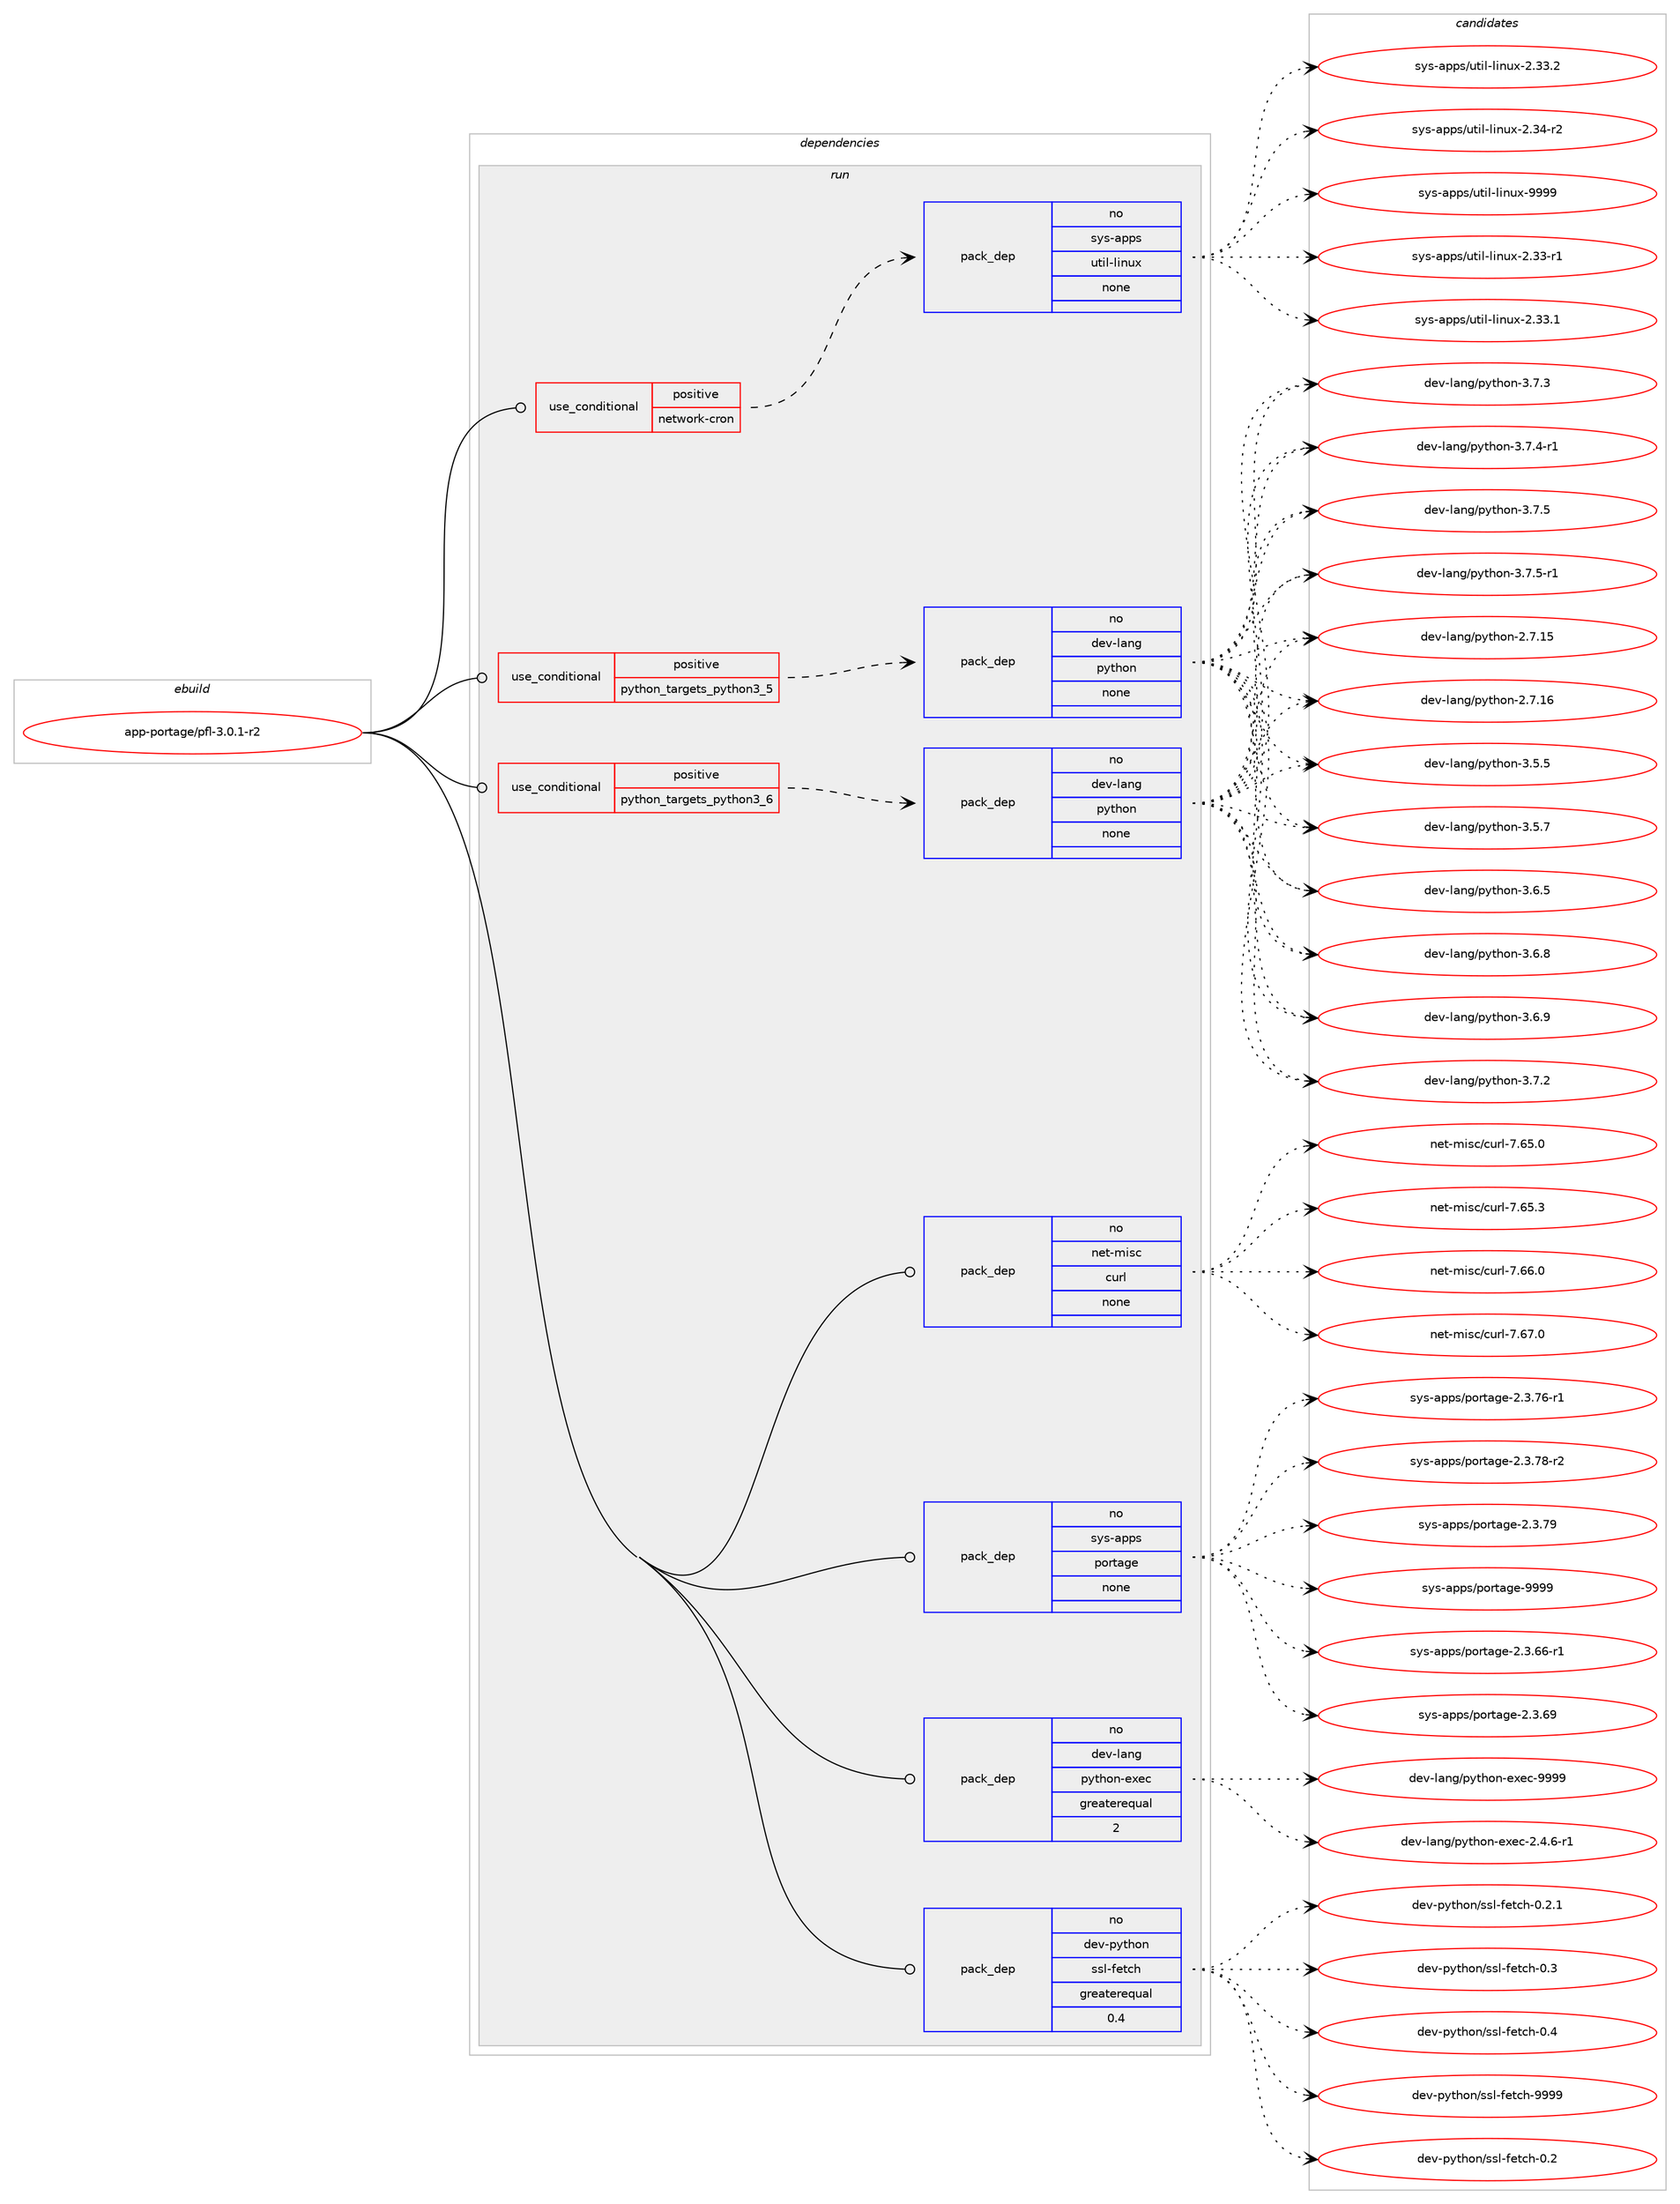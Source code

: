 digraph prolog {

# *************
# Graph options
# *************

newrank=true;
concentrate=true;
compound=true;
graph [rankdir=LR,fontname=Helvetica,fontsize=10,ranksep=1.5];#, ranksep=2.5, nodesep=0.2];
edge  [arrowhead=vee];
node  [fontname=Helvetica,fontsize=10];

# **********
# The ebuild
# **********

subgraph cluster_leftcol {
color=gray;
label=<<i>ebuild</i>>;
id [label="app-portage/pfl-3.0.1-r2", color=red, width=4, href="../app-portage/pfl-3.0.1-r2.svg"];
}

# ****************
# The dependencies
# ****************

subgraph cluster_midcol {
color=gray;
label=<<i>dependencies</i>>;
subgraph cluster_compile {
fillcolor="#eeeeee";
style=filled;
label=<<i>compile</i>>;
}
subgraph cluster_compileandrun {
fillcolor="#eeeeee";
style=filled;
label=<<i>compile and run</i>>;
}
subgraph cluster_run {
fillcolor="#eeeeee";
style=filled;
label=<<i>run</i>>;
subgraph cond120857 {
dependency506450 [label=<<TABLE BORDER="0" CELLBORDER="1" CELLSPACING="0" CELLPADDING="4"><TR><TD ROWSPAN="3" CELLPADDING="10">use_conditional</TD></TR><TR><TD>positive</TD></TR><TR><TD>network-cron</TD></TR></TABLE>>, shape=none, color=red];
subgraph pack376447 {
dependency506451 [label=<<TABLE BORDER="0" CELLBORDER="1" CELLSPACING="0" CELLPADDING="4" WIDTH="220"><TR><TD ROWSPAN="6" CELLPADDING="30">pack_dep</TD></TR><TR><TD WIDTH="110">no</TD></TR><TR><TD>sys-apps</TD></TR><TR><TD>util-linux</TD></TR><TR><TD>none</TD></TR><TR><TD></TD></TR></TABLE>>, shape=none, color=blue];
}
dependency506450:e -> dependency506451:w [weight=20,style="dashed",arrowhead="vee"];
}
id:e -> dependency506450:w [weight=20,style="solid",arrowhead="odot"];
subgraph cond120858 {
dependency506452 [label=<<TABLE BORDER="0" CELLBORDER="1" CELLSPACING="0" CELLPADDING="4"><TR><TD ROWSPAN="3" CELLPADDING="10">use_conditional</TD></TR><TR><TD>positive</TD></TR><TR><TD>python_targets_python3_5</TD></TR></TABLE>>, shape=none, color=red];
subgraph pack376448 {
dependency506453 [label=<<TABLE BORDER="0" CELLBORDER="1" CELLSPACING="0" CELLPADDING="4" WIDTH="220"><TR><TD ROWSPAN="6" CELLPADDING="30">pack_dep</TD></TR><TR><TD WIDTH="110">no</TD></TR><TR><TD>dev-lang</TD></TR><TR><TD>python</TD></TR><TR><TD>none</TD></TR><TR><TD></TD></TR></TABLE>>, shape=none, color=blue];
}
dependency506452:e -> dependency506453:w [weight=20,style="dashed",arrowhead="vee"];
}
id:e -> dependency506452:w [weight=20,style="solid",arrowhead="odot"];
subgraph cond120859 {
dependency506454 [label=<<TABLE BORDER="0" CELLBORDER="1" CELLSPACING="0" CELLPADDING="4"><TR><TD ROWSPAN="3" CELLPADDING="10">use_conditional</TD></TR><TR><TD>positive</TD></TR><TR><TD>python_targets_python3_6</TD></TR></TABLE>>, shape=none, color=red];
subgraph pack376449 {
dependency506455 [label=<<TABLE BORDER="0" CELLBORDER="1" CELLSPACING="0" CELLPADDING="4" WIDTH="220"><TR><TD ROWSPAN="6" CELLPADDING="30">pack_dep</TD></TR><TR><TD WIDTH="110">no</TD></TR><TR><TD>dev-lang</TD></TR><TR><TD>python</TD></TR><TR><TD>none</TD></TR><TR><TD></TD></TR></TABLE>>, shape=none, color=blue];
}
dependency506454:e -> dependency506455:w [weight=20,style="dashed",arrowhead="vee"];
}
id:e -> dependency506454:w [weight=20,style="solid",arrowhead="odot"];
subgraph pack376450 {
dependency506456 [label=<<TABLE BORDER="0" CELLBORDER="1" CELLSPACING="0" CELLPADDING="4" WIDTH="220"><TR><TD ROWSPAN="6" CELLPADDING="30">pack_dep</TD></TR><TR><TD WIDTH="110">no</TD></TR><TR><TD>dev-lang</TD></TR><TR><TD>python-exec</TD></TR><TR><TD>greaterequal</TD></TR><TR><TD>2</TD></TR></TABLE>>, shape=none, color=blue];
}
id:e -> dependency506456:w [weight=20,style="solid",arrowhead="odot"];
subgraph pack376451 {
dependency506457 [label=<<TABLE BORDER="0" CELLBORDER="1" CELLSPACING="0" CELLPADDING="4" WIDTH="220"><TR><TD ROWSPAN="6" CELLPADDING="30">pack_dep</TD></TR><TR><TD WIDTH="110">no</TD></TR><TR><TD>dev-python</TD></TR><TR><TD>ssl-fetch</TD></TR><TR><TD>greaterequal</TD></TR><TR><TD>0.4</TD></TR></TABLE>>, shape=none, color=blue];
}
id:e -> dependency506457:w [weight=20,style="solid",arrowhead="odot"];
subgraph pack376452 {
dependency506458 [label=<<TABLE BORDER="0" CELLBORDER="1" CELLSPACING="0" CELLPADDING="4" WIDTH="220"><TR><TD ROWSPAN="6" CELLPADDING="30">pack_dep</TD></TR><TR><TD WIDTH="110">no</TD></TR><TR><TD>net-misc</TD></TR><TR><TD>curl</TD></TR><TR><TD>none</TD></TR><TR><TD></TD></TR></TABLE>>, shape=none, color=blue];
}
id:e -> dependency506458:w [weight=20,style="solid",arrowhead="odot"];
subgraph pack376453 {
dependency506459 [label=<<TABLE BORDER="0" CELLBORDER="1" CELLSPACING="0" CELLPADDING="4" WIDTH="220"><TR><TD ROWSPAN="6" CELLPADDING="30">pack_dep</TD></TR><TR><TD WIDTH="110">no</TD></TR><TR><TD>sys-apps</TD></TR><TR><TD>portage</TD></TR><TR><TD>none</TD></TR><TR><TD></TD></TR></TABLE>>, shape=none, color=blue];
}
id:e -> dependency506459:w [weight=20,style="solid",arrowhead="odot"];
}
}

# **************
# The candidates
# **************

subgraph cluster_choices {
rank=same;
color=gray;
label=<<i>candidates</i>>;

subgraph choice376447 {
color=black;
nodesep=1;
choice1151211154597112112115471171161051084510810511011712045504651514511449 [label="sys-apps/util-linux-2.33-r1", color=red, width=4,href="../sys-apps/util-linux-2.33-r1.svg"];
choice1151211154597112112115471171161051084510810511011712045504651514649 [label="sys-apps/util-linux-2.33.1", color=red, width=4,href="../sys-apps/util-linux-2.33.1.svg"];
choice1151211154597112112115471171161051084510810511011712045504651514650 [label="sys-apps/util-linux-2.33.2", color=red, width=4,href="../sys-apps/util-linux-2.33.2.svg"];
choice1151211154597112112115471171161051084510810511011712045504651524511450 [label="sys-apps/util-linux-2.34-r2", color=red, width=4,href="../sys-apps/util-linux-2.34-r2.svg"];
choice115121115459711211211547117116105108451081051101171204557575757 [label="sys-apps/util-linux-9999", color=red, width=4,href="../sys-apps/util-linux-9999.svg"];
dependency506451:e -> choice1151211154597112112115471171161051084510810511011712045504651514511449:w [style=dotted,weight="100"];
dependency506451:e -> choice1151211154597112112115471171161051084510810511011712045504651514649:w [style=dotted,weight="100"];
dependency506451:e -> choice1151211154597112112115471171161051084510810511011712045504651514650:w [style=dotted,weight="100"];
dependency506451:e -> choice1151211154597112112115471171161051084510810511011712045504651524511450:w [style=dotted,weight="100"];
dependency506451:e -> choice115121115459711211211547117116105108451081051101171204557575757:w [style=dotted,weight="100"];
}
subgraph choice376448 {
color=black;
nodesep=1;
choice10010111845108971101034711212111610411111045504655464953 [label="dev-lang/python-2.7.15", color=red, width=4,href="../dev-lang/python-2.7.15.svg"];
choice10010111845108971101034711212111610411111045504655464954 [label="dev-lang/python-2.7.16", color=red, width=4,href="../dev-lang/python-2.7.16.svg"];
choice100101118451089711010347112121116104111110455146534653 [label="dev-lang/python-3.5.5", color=red, width=4,href="../dev-lang/python-3.5.5.svg"];
choice100101118451089711010347112121116104111110455146534655 [label="dev-lang/python-3.5.7", color=red, width=4,href="../dev-lang/python-3.5.7.svg"];
choice100101118451089711010347112121116104111110455146544653 [label="dev-lang/python-3.6.5", color=red, width=4,href="../dev-lang/python-3.6.5.svg"];
choice100101118451089711010347112121116104111110455146544656 [label="dev-lang/python-3.6.8", color=red, width=4,href="../dev-lang/python-3.6.8.svg"];
choice100101118451089711010347112121116104111110455146544657 [label="dev-lang/python-3.6.9", color=red, width=4,href="../dev-lang/python-3.6.9.svg"];
choice100101118451089711010347112121116104111110455146554650 [label="dev-lang/python-3.7.2", color=red, width=4,href="../dev-lang/python-3.7.2.svg"];
choice100101118451089711010347112121116104111110455146554651 [label="dev-lang/python-3.7.3", color=red, width=4,href="../dev-lang/python-3.7.3.svg"];
choice1001011184510897110103471121211161041111104551465546524511449 [label="dev-lang/python-3.7.4-r1", color=red, width=4,href="../dev-lang/python-3.7.4-r1.svg"];
choice100101118451089711010347112121116104111110455146554653 [label="dev-lang/python-3.7.5", color=red, width=4,href="../dev-lang/python-3.7.5.svg"];
choice1001011184510897110103471121211161041111104551465546534511449 [label="dev-lang/python-3.7.5-r1", color=red, width=4,href="../dev-lang/python-3.7.5-r1.svg"];
dependency506453:e -> choice10010111845108971101034711212111610411111045504655464953:w [style=dotted,weight="100"];
dependency506453:e -> choice10010111845108971101034711212111610411111045504655464954:w [style=dotted,weight="100"];
dependency506453:e -> choice100101118451089711010347112121116104111110455146534653:w [style=dotted,weight="100"];
dependency506453:e -> choice100101118451089711010347112121116104111110455146534655:w [style=dotted,weight="100"];
dependency506453:e -> choice100101118451089711010347112121116104111110455146544653:w [style=dotted,weight="100"];
dependency506453:e -> choice100101118451089711010347112121116104111110455146544656:w [style=dotted,weight="100"];
dependency506453:e -> choice100101118451089711010347112121116104111110455146544657:w [style=dotted,weight="100"];
dependency506453:e -> choice100101118451089711010347112121116104111110455146554650:w [style=dotted,weight="100"];
dependency506453:e -> choice100101118451089711010347112121116104111110455146554651:w [style=dotted,weight="100"];
dependency506453:e -> choice1001011184510897110103471121211161041111104551465546524511449:w [style=dotted,weight="100"];
dependency506453:e -> choice100101118451089711010347112121116104111110455146554653:w [style=dotted,weight="100"];
dependency506453:e -> choice1001011184510897110103471121211161041111104551465546534511449:w [style=dotted,weight="100"];
}
subgraph choice376449 {
color=black;
nodesep=1;
choice10010111845108971101034711212111610411111045504655464953 [label="dev-lang/python-2.7.15", color=red, width=4,href="../dev-lang/python-2.7.15.svg"];
choice10010111845108971101034711212111610411111045504655464954 [label="dev-lang/python-2.7.16", color=red, width=4,href="../dev-lang/python-2.7.16.svg"];
choice100101118451089711010347112121116104111110455146534653 [label="dev-lang/python-3.5.5", color=red, width=4,href="../dev-lang/python-3.5.5.svg"];
choice100101118451089711010347112121116104111110455146534655 [label="dev-lang/python-3.5.7", color=red, width=4,href="../dev-lang/python-3.5.7.svg"];
choice100101118451089711010347112121116104111110455146544653 [label="dev-lang/python-3.6.5", color=red, width=4,href="../dev-lang/python-3.6.5.svg"];
choice100101118451089711010347112121116104111110455146544656 [label="dev-lang/python-3.6.8", color=red, width=4,href="../dev-lang/python-3.6.8.svg"];
choice100101118451089711010347112121116104111110455146544657 [label="dev-lang/python-3.6.9", color=red, width=4,href="../dev-lang/python-3.6.9.svg"];
choice100101118451089711010347112121116104111110455146554650 [label="dev-lang/python-3.7.2", color=red, width=4,href="../dev-lang/python-3.7.2.svg"];
choice100101118451089711010347112121116104111110455146554651 [label="dev-lang/python-3.7.3", color=red, width=4,href="../dev-lang/python-3.7.3.svg"];
choice1001011184510897110103471121211161041111104551465546524511449 [label="dev-lang/python-3.7.4-r1", color=red, width=4,href="../dev-lang/python-3.7.4-r1.svg"];
choice100101118451089711010347112121116104111110455146554653 [label="dev-lang/python-3.7.5", color=red, width=4,href="../dev-lang/python-3.7.5.svg"];
choice1001011184510897110103471121211161041111104551465546534511449 [label="dev-lang/python-3.7.5-r1", color=red, width=4,href="../dev-lang/python-3.7.5-r1.svg"];
dependency506455:e -> choice10010111845108971101034711212111610411111045504655464953:w [style=dotted,weight="100"];
dependency506455:e -> choice10010111845108971101034711212111610411111045504655464954:w [style=dotted,weight="100"];
dependency506455:e -> choice100101118451089711010347112121116104111110455146534653:w [style=dotted,weight="100"];
dependency506455:e -> choice100101118451089711010347112121116104111110455146534655:w [style=dotted,weight="100"];
dependency506455:e -> choice100101118451089711010347112121116104111110455146544653:w [style=dotted,weight="100"];
dependency506455:e -> choice100101118451089711010347112121116104111110455146544656:w [style=dotted,weight="100"];
dependency506455:e -> choice100101118451089711010347112121116104111110455146544657:w [style=dotted,weight="100"];
dependency506455:e -> choice100101118451089711010347112121116104111110455146554650:w [style=dotted,weight="100"];
dependency506455:e -> choice100101118451089711010347112121116104111110455146554651:w [style=dotted,weight="100"];
dependency506455:e -> choice1001011184510897110103471121211161041111104551465546524511449:w [style=dotted,weight="100"];
dependency506455:e -> choice100101118451089711010347112121116104111110455146554653:w [style=dotted,weight="100"];
dependency506455:e -> choice1001011184510897110103471121211161041111104551465546534511449:w [style=dotted,weight="100"];
}
subgraph choice376450 {
color=black;
nodesep=1;
choice10010111845108971101034711212111610411111045101120101994550465246544511449 [label="dev-lang/python-exec-2.4.6-r1", color=red, width=4,href="../dev-lang/python-exec-2.4.6-r1.svg"];
choice10010111845108971101034711212111610411111045101120101994557575757 [label="dev-lang/python-exec-9999", color=red, width=4,href="../dev-lang/python-exec-9999.svg"];
dependency506456:e -> choice10010111845108971101034711212111610411111045101120101994550465246544511449:w [style=dotted,weight="100"];
dependency506456:e -> choice10010111845108971101034711212111610411111045101120101994557575757:w [style=dotted,weight="100"];
}
subgraph choice376451 {
color=black;
nodesep=1;
choice1001011184511212111610411111047115115108451021011169910445484650 [label="dev-python/ssl-fetch-0.2", color=red, width=4,href="../dev-python/ssl-fetch-0.2.svg"];
choice10010111845112121116104111110471151151084510210111699104454846504649 [label="dev-python/ssl-fetch-0.2.1", color=red, width=4,href="../dev-python/ssl-fetch-0.2.1.svg"];
choice1001011184511212111610411111047115115108451021011169910445484651 [label="dev-python/ssl-fetch-0.3", color=red, width=4,href="../dev-python/ssl-fetch-0.3.svg"];
choice1001011184511212111610411111047115115108451021011169910445484652 [label="dev-python/ssl-fetch-0.4", color=red, width=4,href="../dev-python/ssl-fetch-0.4.svg"];
choice100101118451121211161041111104711511510845102101116991044557575757 [label="dev-python/ssl-fetch-9999", color=red, width=4,href="../dev-python/ssl-fetch-9999.svg"];
dependency506457:e -> choice1001011184511212111610411111047115115108451021011169910445484650:w [style=dotted,weight="100"];
dependency506457:e -> choice10010111845112121116104111110471151151084510210111699104454846504649:w [style=dotted,weight="100"];
dependency506457:e -> choice1001011184511212111610411111047115115108451021011169910445484651:w [style=dotted,weight="100"];
dependency506457:e -> choice1001011184511212111610411111047115115108451021011169910445484652:w [style=dotted,weight="100"];
dependency506457:e -> choice100101118451121211161041111104711511510845102101116991044557575757:w [style=dotted,weight="100"];
}
subgraph choice376452 {
color=black;
nodesep=1;
choice1101011164510910511599479911711410845554654534648 [label="net-misc/curl-7.65.0", color=red, width=4,href="../net-misc/curl-7.65.0.svg"];
choice1101011164510910511599479911711410845554654534651 [label="net-misc/curl-7.65.3", color=red, width=4,href="../net-misc/curl-7.65.3.svg"];
choice1101011164510910511599479911711410845554654544648 [label="net-misc/curl-7.66.0", color=red, width=4,href="../net-misc/curl-7.66.0.svg"];
choice1101011164510910511599479911711410845554654554648 [label="net-misc/curl-7.67.0", color=red, width=4,href="../net-misc/curl-7.67.0.svg"];
dependency506458:e -> choice1101011164510910511599479911711410845554654534648:w [style=dotted,weight="100"];
dependency506458:e -> choice1101011164510910511599479911711410845554654534651:w [style=dotted,weight="100"];
dependency506458:e -> choice1101011164510910511599479911711410845554654544648:w [style=dotted,weight="100"];
dependency506458:e -> choice1101011164510910511599479911711410845554654554648:w [style=dotted,weight="100"];
}
subgraph choice376453 {
color=black;
nodesep=1;
choice11512111545971121121154711211111411697103101455046514654544511449 [label="sys-apps/portage-2.3.66-r1", color=red, width=4,href="../sys-apps/portage-2.3.66-r1.svg"];
choice1151211154597112112115471121111141169710310145504651465457 [label="sys-apps/portage-2.3.69", color=red, width=4,href="../sys-apps/portage-2.3.69.svg"];
choice11512111545971121121154711211111411697103101455046514655544511449 [label="sys-apps/portage-2.3.76-r1", color=red, width=4,href="../sys-apps/portage-2.3.76-r1.svg"];
choice11512111545971121121154711211111411697103101455046514655564511450 [label="sys-apps/portage-2.3.78-r2", color=red, width=4,href="../sys-apps/portage-2.3.78-r2.svg"];
choice1151211154597112112115471121111141169710310145504651465557 [label="sys-apps/portage-2.3.79", color=red, width=4,href="../sys-apps/portage-2.3.79.svg"];
choice115121115459711211211547112111114116971031014557575757 [label="sys-apps/portage-9999", color=red, width=4,href="../sys-apps/portage-9999.svg"];
dependency506459:e -> choice11512111545971121121154711211111411697103101455046514654544511449:w [style=dotted,weight="100"];
dependency506459:e -> choice1151211154597112112115471121111141169710310145504651465457:w [style=dotted,weight="100"];
dependency506459:e -> choice11512111545971121121154711211111411697103101455046514655544511449:w [style=dotted,weight="100"];
dependency506459:e -> choice11512111545971121121154711211111411697103101455046514655564511450:w [style=dotted,weight="100"];
dependency506459:e -> choice1151211154597112112115471121111141169710310145504651465557:w [style=dotted,weight="100"];
dependency506459:e -> choice115121115459711211211547112111114116971031014557575757:w [style=dotted,weight="100"];
}
}

}
